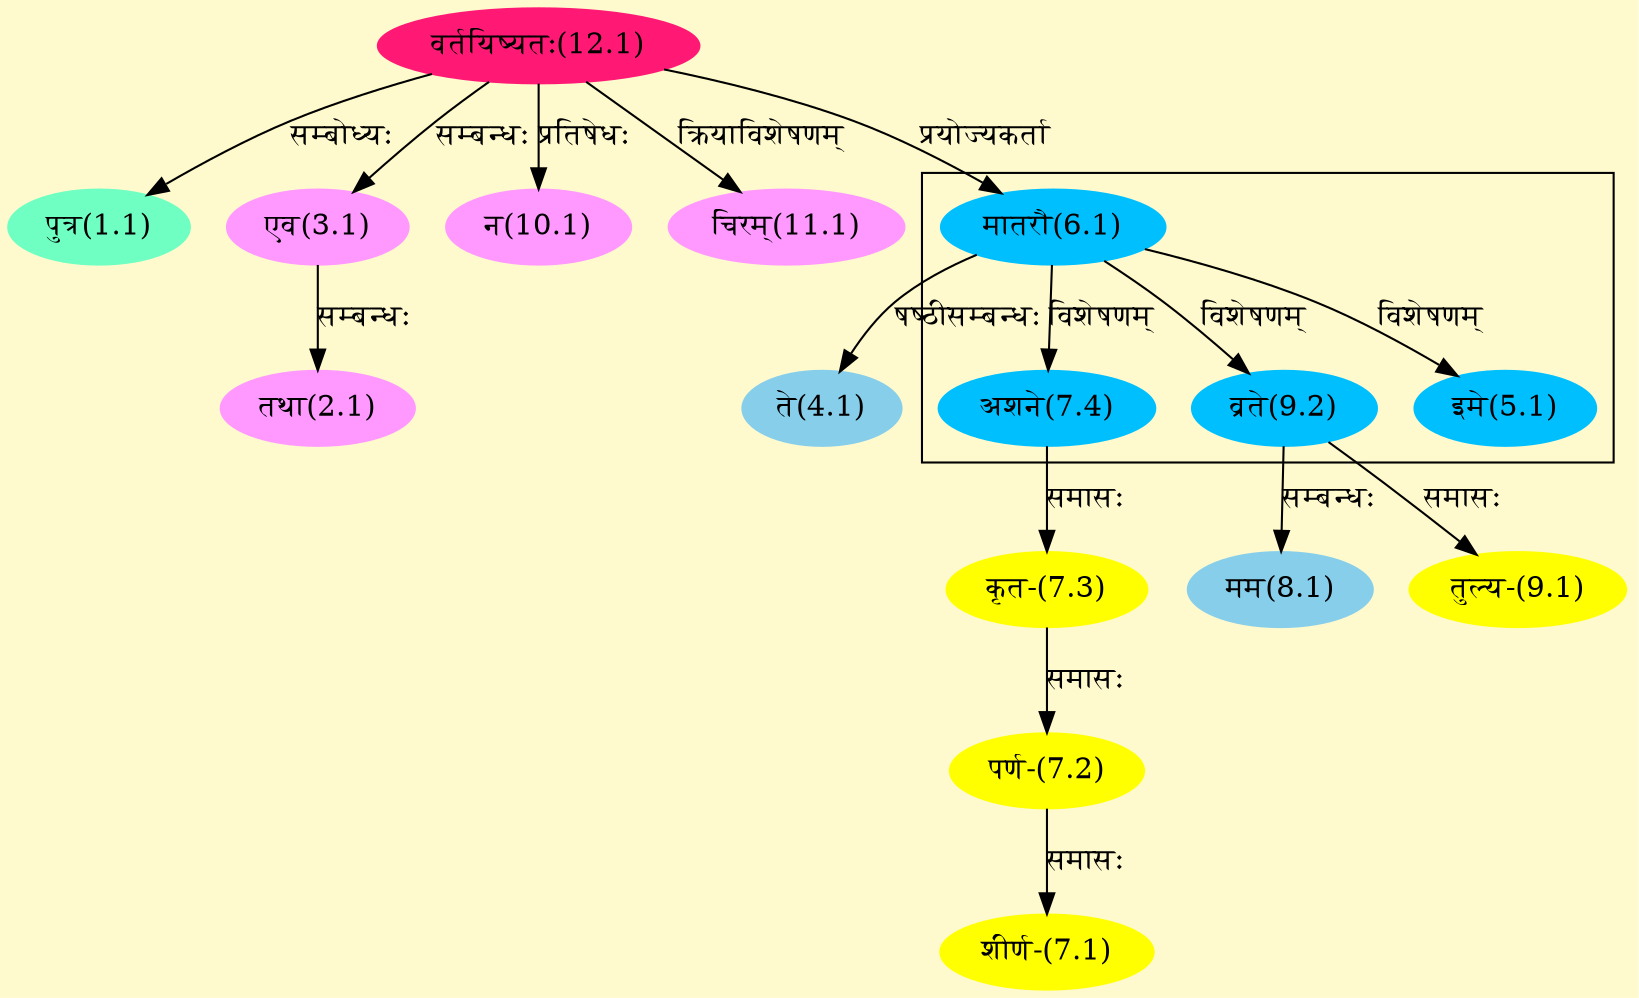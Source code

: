 digraph G{
rankdir=BT;
 compound=true;
 bgcolor="lemonchiffon1";

subgraph cluster_1{
Node5_1 [style=filled, color="#00BFFF" label = "इमे(5.1)"]
Node6_1 [style=filled, color="#00BFFF" label = "मातरौ(6.1)"]
Node7_4 [style=filled, color="#00BFFF" label = "अशने(7.4)"]
Node9_2 [style=filled, color="#00BFFF" label = "व्रते(9.2)"]

}
Node1_1 [style=filled, color="#6FFFC3" label = "पुत्र(1.1)"]
Node12_1 [style=filled, color="#FF1975" label = "वर्तयिष्यतः(12.1)"]
Node2_1 [style=filled, color="#FF99FF" label = "तथा(2.1)"]
Node3_1 [style=filled, color="#FF99FF" label = "एव(3.1)"]
Node4_1 [style=filled, color="#87CEEB" label = "ते(4.1)"]
Node6_1 [style=filled, color="#00BFFF" label = "मातरौ(6.1)"]
Node7_1 [style=filled, color="#FFFF00" label = "शीर्ण-(7.1)"]
Node7_2 [style=filled, color="#FFFF00" label = "पर्ण-(7.2)"]
Node7_3 [style=filled, color="#FFFF00" label = "कृत-(7.3)"]
Node7_4 [style=filled, color="#00BFFF" label = "अशने(7.4)"]
Node8_1 [style=filled, color="#87CEEB" label = "मम(8.1)"]
Node9_2 [style=filled, color="#00BFFF" label = "व्रते(9.2)"]
Node9_1 [style=filled, color="#FFFF00" label = "तुल्य-(9.1)"]
Node10_1 [style=filled, color="#FF99FF" label = "न(10.1)"]
Node11_1 [style=filled, color="#FF99FF" label = "चिरम्(11.1)"]
/* Start of Relations section */

Node1_1 -> Node12_1 [  label="सम्बोध्यः"  dir="back" ]
Node2_1 -> Node3_1 [  label="सम्बन्धः"  dir="back" ]
Node3_1 -> Node12_1 [  label="सम्बन्धः"  dir="back" ]
Node4_1 -> Node6_1 [  label="षष्ठीसम्बन्धः"  dir="back" ]
Node5_1 -> Node6_1 [  label="विशेषणम्"  dir="back" ]
Node6_1 -> Node12_1 [  label="प्रयोज्यकर्ता"  dir="back" ]
Node7_1 -> Node7_2 [  label="समासः"  dir="back" ]
Node7_2 -> Node7_3 [  label="समासः"  dir="back" ]
Node7_3 -> Node7_4 [  label="समासः"  dir="back" ]
Node7_4 -> Node6_1 [  label="विशेषणम्"  dir="back" ]
Node8_1 -> Node9_2 [  label="सम्बन्धः"  dir="back" ]
Node9_1 -> Node9_2 [  label="समासः"  dir="back" ]
Node9_2 -> Node6_1 [  label="विशेषणम्"  dir="back" ]
Node10_1 -> Node12_1 [  label="प्रतिषेधः"  dir="back" ]
Node11_1 -> Node12_1 [  label="क्रियाविशेषणम्"  dir="back" ]
}
